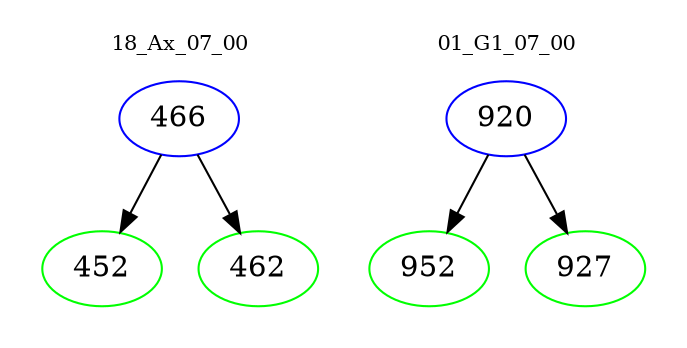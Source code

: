 digraph{
subgraph cluster_0 {
color = white
label = "18_Ax_07_00";
fontsize=10;
T0_466 [label="466", color="blue"]
T0_466 -> T0_452 [color="black"]
T0_452 [label="452", color="green"]
T0_466 -> T0_462 [color="black"]
T0_462 [label="462", color="green"]
}
subgraph cluster_1 {
color = white
label = "01_G1_07_00";
fontsize=10;
T1_920 [label="920", color="blue"]
T1_920 -> T1_952 [color="black"]
T1_952 [label="952", color="green"]
T1_920 -> T1_927 [color="black"]
T1_927 [label="927", color="green"]
}
}
